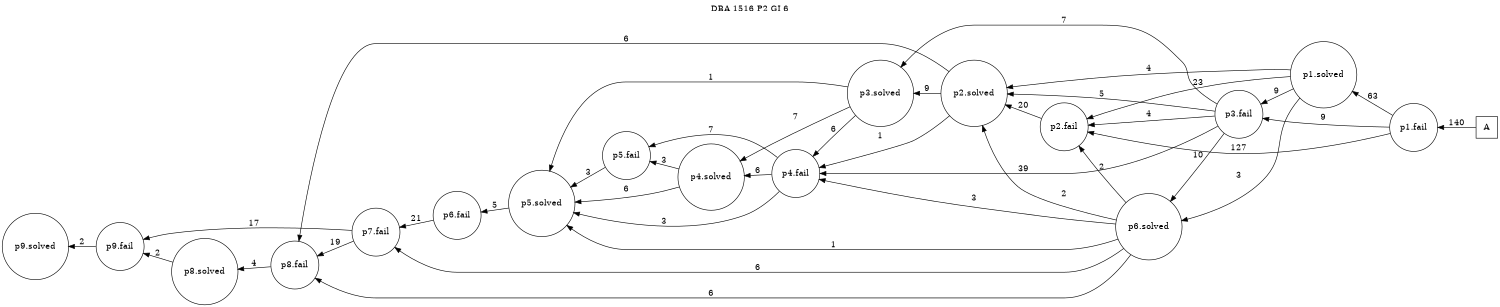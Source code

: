 digraph DBA_1516_P2_GI_6 {
labelloc="tl"
label= " DBA 1516 P2 GI 6 "
rankdir="RL";
graph [ size=" 10 , 10 !"]

"A" [shape="square" label="A"]
"p1.fail" [shape="circle" label="p1.fail"]
"p2.fail" [shape="circle" label="p2.fail"]
"p1.solved" [shape="circle" label="p1.solved"]
"p3.fail" [shape="circle" label="p3.fail"]
"p4.fail" [shape="circle" label="p4.fail"]
"p5.fail" [shape="circle" label="p5.fail"]
"p2.solved" [shape="circle" label="p2.solved"]
"p3.solved" [shape="circle" label="p3.solved"]
"p4.solved" [shape="circle" label="p4.solved"]
"p5.solved" [shape="circle" label="p5.solved"]
"p6.fail" [shape="circle" label="p6.fail"]
"p7.fail" [shape="circle" label="p7.fail"]
"p8.fail" [shape="circle" label="p8.fail"]
"p6.solved" [shape="circle" label="p6.solved"]
"p8.solved" [shape="circle" label="p8.solved"]
"p9.fail" [shape="circle" label="p9.fail"]
"p9.solved" [shape="circle" label="p9.solved"]
"A" -> "p1.fail" [ label=140]
"p1.fail" -> "p2.fail" [ label=127]
"p1.fail" -> "p1.solved" [ label=63]
"p1.fail" -> "p3.fail" [ label=9]
"p2.fail" -> "p2.solved" [ label=20]
"p1.solved" -> "p2.fail" [ label=23]
"p1.solved" -> "p3.fail" [ label=9]
"p1.solved" -> "p2.solved" [ label=4]
"p1.solved" -> "p6.solved" [ label=3]
"p3.fail" -> "p2.fail" [ label=4]
"p3.fail" -> "p4.fail" [ label=39]
"p3.fail" -> "p2.solved" [ label=5]
"p3.fail" -> "p3.solved" [ label=7]
"p3.fail" -> "p6.solved" [ label=10]
"p4.fail" -> "p5.fail" [ label=7]
"p4.fail" -> "p4.solved" [ label=6]
"p4.fail" -> "p5.solved" [ label=3]
"p5.fail" -> "p5.solved" [ label=3]
"p2.solved" -> "p4.fail" [ label=1]
"p2.solved" -> "p3.solved" [ label=9]
"p2.solved" -> "p8.fail" [ label=6]
"p3.solved" -> "p4.fail" [ label=6]
"p3.solved" -> "p4.solved" [ label=7]
"p3.solved" -> "p5.solved" [ label=1]
"p4.solved" -> "p5.fail" [ label=3]
"p4.solved" -> "p5.solved" [ label=6]
"p5.solved" -> "p6.fail" [ label=5]
"p6.fail" -> "p7.fail" [ label=21]
"p7.fail" -> "p8.fail" [ label=19]
"p7.fail" -> "p9.fail" [ label=17]
"p8.fail" -> "p8.solved" [ label=4]
"p6.solved" -> "p2.fail" [ label=2]
"p6.solved" -> "p4.fail" [ label=3]
"p6.solved" -> "p2.solved" [ label=2]
"p6.solved" -> "p5.solved" [ label=1]
"p6.solved" -> "p7.fail" [ label=6]
"p6.solved" -> "p8.fail" [ label=6]
"p8.solved" -> "p9.fail" [ label=2]
"p9.fail" -> "p9.solved" [ label=2]
}
